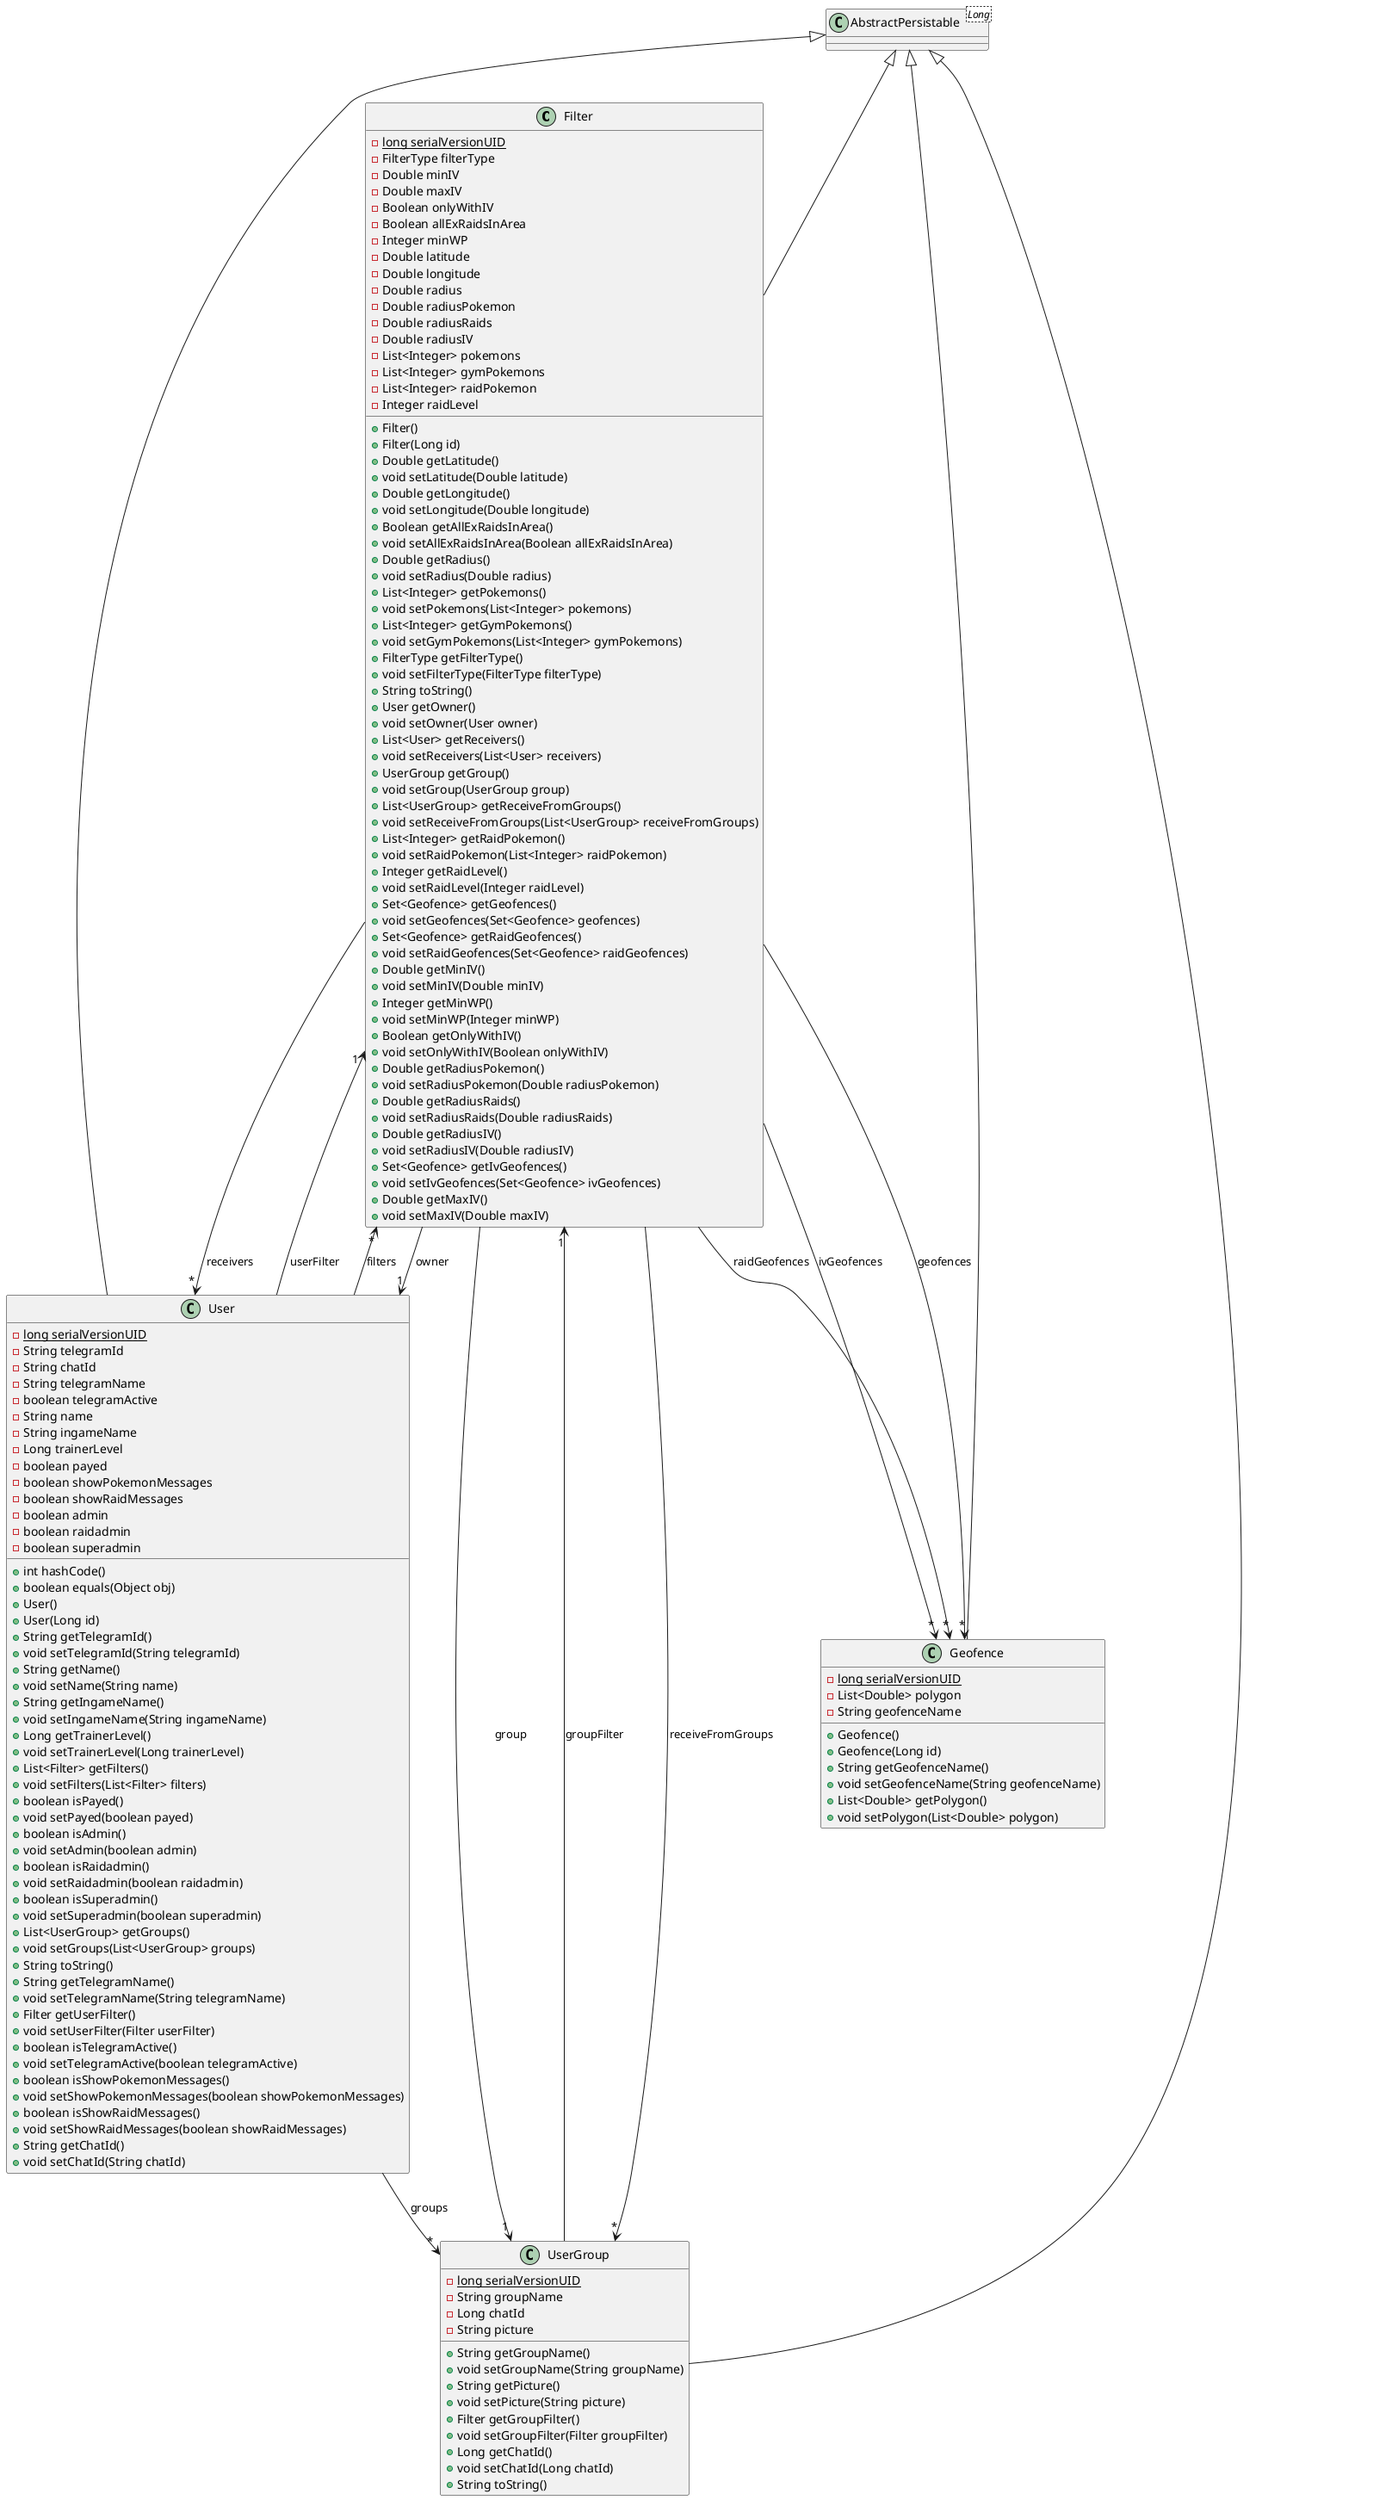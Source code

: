 @startuml
class Filter [[java:pogorobot.entities.Filter]] {
	-{static}long serialVersionUID
	-FilterType filterType
	-Double minIV
	-Double maxIV
	-Boolean onlyWithIV
	-Boolean allExRaidsInArea
	-Integer minWP
	-Double latitude
	-Double longitude
	-Double radius
	-Double radiusPokemon
	-Double radiusRaids
	-Double radiusIV
	-List<Integer> pokemons
	-List<Integer> gymPokemons
	-List<Integer> raidPokemon
	-Integer raidLevel
	+Filter()
	+Filter(Long id)
	+Double getLatitude()
	+void setLatitude(Double latitude)
	+Double getLongitude()
	+void setLongitude(Double longitude)
	+Boolean getAllExRaidsInArea()
	+void setAllExRaidsInArea(Boolean allExRaidsInArea)
	+Double getRadius()
	+void setRadius(Double radius)
	+List<Integer> getPokemons()
	+void setPokemons(List<Integer> pokemons)
	+List<Integer> getGymPokemons()
	+void setGymPokemons(List<Integer> gymPokemons)
	+FilterType getFilterType()
	+void setFilterType(FilterType filterType)
	+String toString()
	+User getOwner()
	+void setOwner(User owner)
	+List<User> getReceivers()
	+void setReceivers(List<User> receivers)
	+UserGroup getGroup()
	+void setGroup(UserGroup group)
	+List<UserGroup> getReceiveFromGroups()
	+void setReceiveFromGroups(List<UserGroup> receiveFromGroups)
	+List<Integer> getRaidPokemon()
	+void setRaidPokemon(List<Integer> raidPokemon)
	+Integer getRaidLevel()
	+void setRaidLevel(Integer raidLevel)
	+Set<Geofence> getGeofences()
	+void setGeofences(Set<Geofence> geofences)
	+Set<Geofence> getRaidGeofences()
	+void setRaidGeofences(Set<Geofence> raidGeofences)
	+Double getMinIV()
	+void setMinIV(Double minIV)
	+Integer getMinWP()
	+void setMinWP(Integer minWP)
	+Boolean getOnlyWithIV()
	+void setOnlyWithIV(Boolean onlyWithIV)
	+Double getRadiusPokemon()
	+void setRadiusPokemon(Double radiusPokemon)
	+Double getRadiusRaids()
	+void setRadiusRaids(Double radiusRaids)
	+Double getRadiusIV()
	+void setRadiusIV(Double radiusIV)
	+Set<Geofence> getIvGeofences()
	+void setIvGeofences(Set<Geofence> ivGeofences)
	+Double getMaxIV()
	+void setMaxIV(Double maxIV)
}
class User [[java:pogorobot.entities.User]] {
}
Filter --> "1" User : owner
class UserGroup [[java:pogorobot.entities.UserGroup]] {
}
Filter --> "1" UserGroup : group
class User [[java:pogorobot.entities.User]] {
}
Filter --> "*" User : receivers
class UserGroup [[java:pogorobot.entities.UserGroup]] {
}
Filter --> "*" UserGroup : receiveFromGroups
class Geofence [[java:pogorobot.entities.Geofence]] {
}
Filter --> "*" Geofence : geofences
class Geofence [[java:pogorobot.entities.Geofence]] {
}
Filter --> "*" Geofence : raidGeofences
class Geofence [[java:pogorobot.entities.Geofence]] {
}
Filter --> "*" Geofence : ivGeofences
class "AbstractPersistable<Long>" as AbstractPersistable_Long_ {
}
AbstractPersistable_Long_ <|-- Filter
class Geofence [[java:pogorobot.entities.Geofence]] {
	-{static}long serialVersionUID
	-List<Double> polygon
	-String geofenceName
	+Geofence()
	+Geofence(Long id)
	+String getGeofenceName()
	+void setGeofenceName(String geofenceName)
	+List<Double> getPolygon()
	+void setPolygon(List<Double> polygon)
}
class "AbstractPersistable<Long>" as AbstractPersistable_Long_ {
}
AbstractPersistable_Long_ <|-- Geofence
class User [[java:pogorobot.entities.User]] {
	-{static}long serialVersionUID
	-String telegramId
	-String chatId
	-String telegramName
	-boolean telegramActive
	-String name
	-String ingameName
	-Long trainerLevel
	-boolean payed
	-boolean showPokemonMessages
	-boolean showRaidMessages
	-boolean admin
	-boolean raidadmin
	-boolean superadmin
	+int hashCode()
	+boolean equals(Object obj)
	+User()
	+User(Long id)
	+String getTelegramId()
	+void setTelegramId(String telegramId)
	+String getName()
	+void setName(String name)
	+String getIngameName()
	+void setIngameName(String ingameName)
	+Long getTrainerLevel()
	+void setTrainerLevel(Long trainerLevel)
	+List<Filter> getFilters()
	+void setFilters(List<Filter> filters)
	+boolean isPayed()
	+void setPayed(boolean payed)
	+boolean isAdmin()
	+void setAdmin(boolean admin)
	+boolean isRaidadmin()
	+void setRaidadmin(boolean raidadmin)
	+boolean isSuperadmin()
	+void setSuperadmin(boolean superadmin)
	+List<UserGroup> getGroups()
	+void setGroups(List<UserGroup> groups)
	+String toString()
	+String getTelegramName()
	+void setTelegramName(String telegramName)
	+Filter getUserFilter()
	+void setUserFilter(Filter userFilter)
	+boolean isTelegramActive()
	+void setTelegramActive(boolean telegramActive)
	+boolean isShowPokemonMessages()
	+void setShowPokemonMessages(boolean showPokemonMessages)
	+boolean isShowRaidMessages()
	+void setShowRaidMessages(boolean showRaidMessages)
	+String getChatId()
	+void setChatId(String chatId)
}
class Filter [[java:POGOProtos.Enums.FilterOuterClass$Filter]] {
}
User --> "1" Filter : userFilter
class Filter [[java:POGOProtos.Enums.FilterOuterClass$Filter]] {
}
User --> "*" Filter : filters
class UserGroup [[java:pogorobot.entities.UserGroup]] {
}
User --> "*" UserGroup : groups
class "AbstractPersistable<Long>" as AbstractPersistable_Long_ {
}
AbstractPersistable_Long_ <|-- User
class UserGroup [[java:pogorobot.entities.UserGroup]] {
	-{static}long serialVersionUID
	-String groupName
	-Long chatId
	-String picture
	+String getGroupName()
	+void setGroupName(String groupName)
	+String getPicture()
	+void setPicture(String picture)
	+Filter getGroupFilter()
	+void setGroupFilter(Filter groupFilter)
	+Long getChatId()
	+void setChatId(Long chatId)
	+String toString()
}
class Filter [[java:POGOProtos.Enums.FilterOuterClass$Filter]] {
}
UserGroup --> "1" Filter : groupFilter
class "AbstractPersistable<Long>" as AbstractPersistable_Long_ {
}
AbstractPersistable_Long_ <|-- UserGroup
@enduml